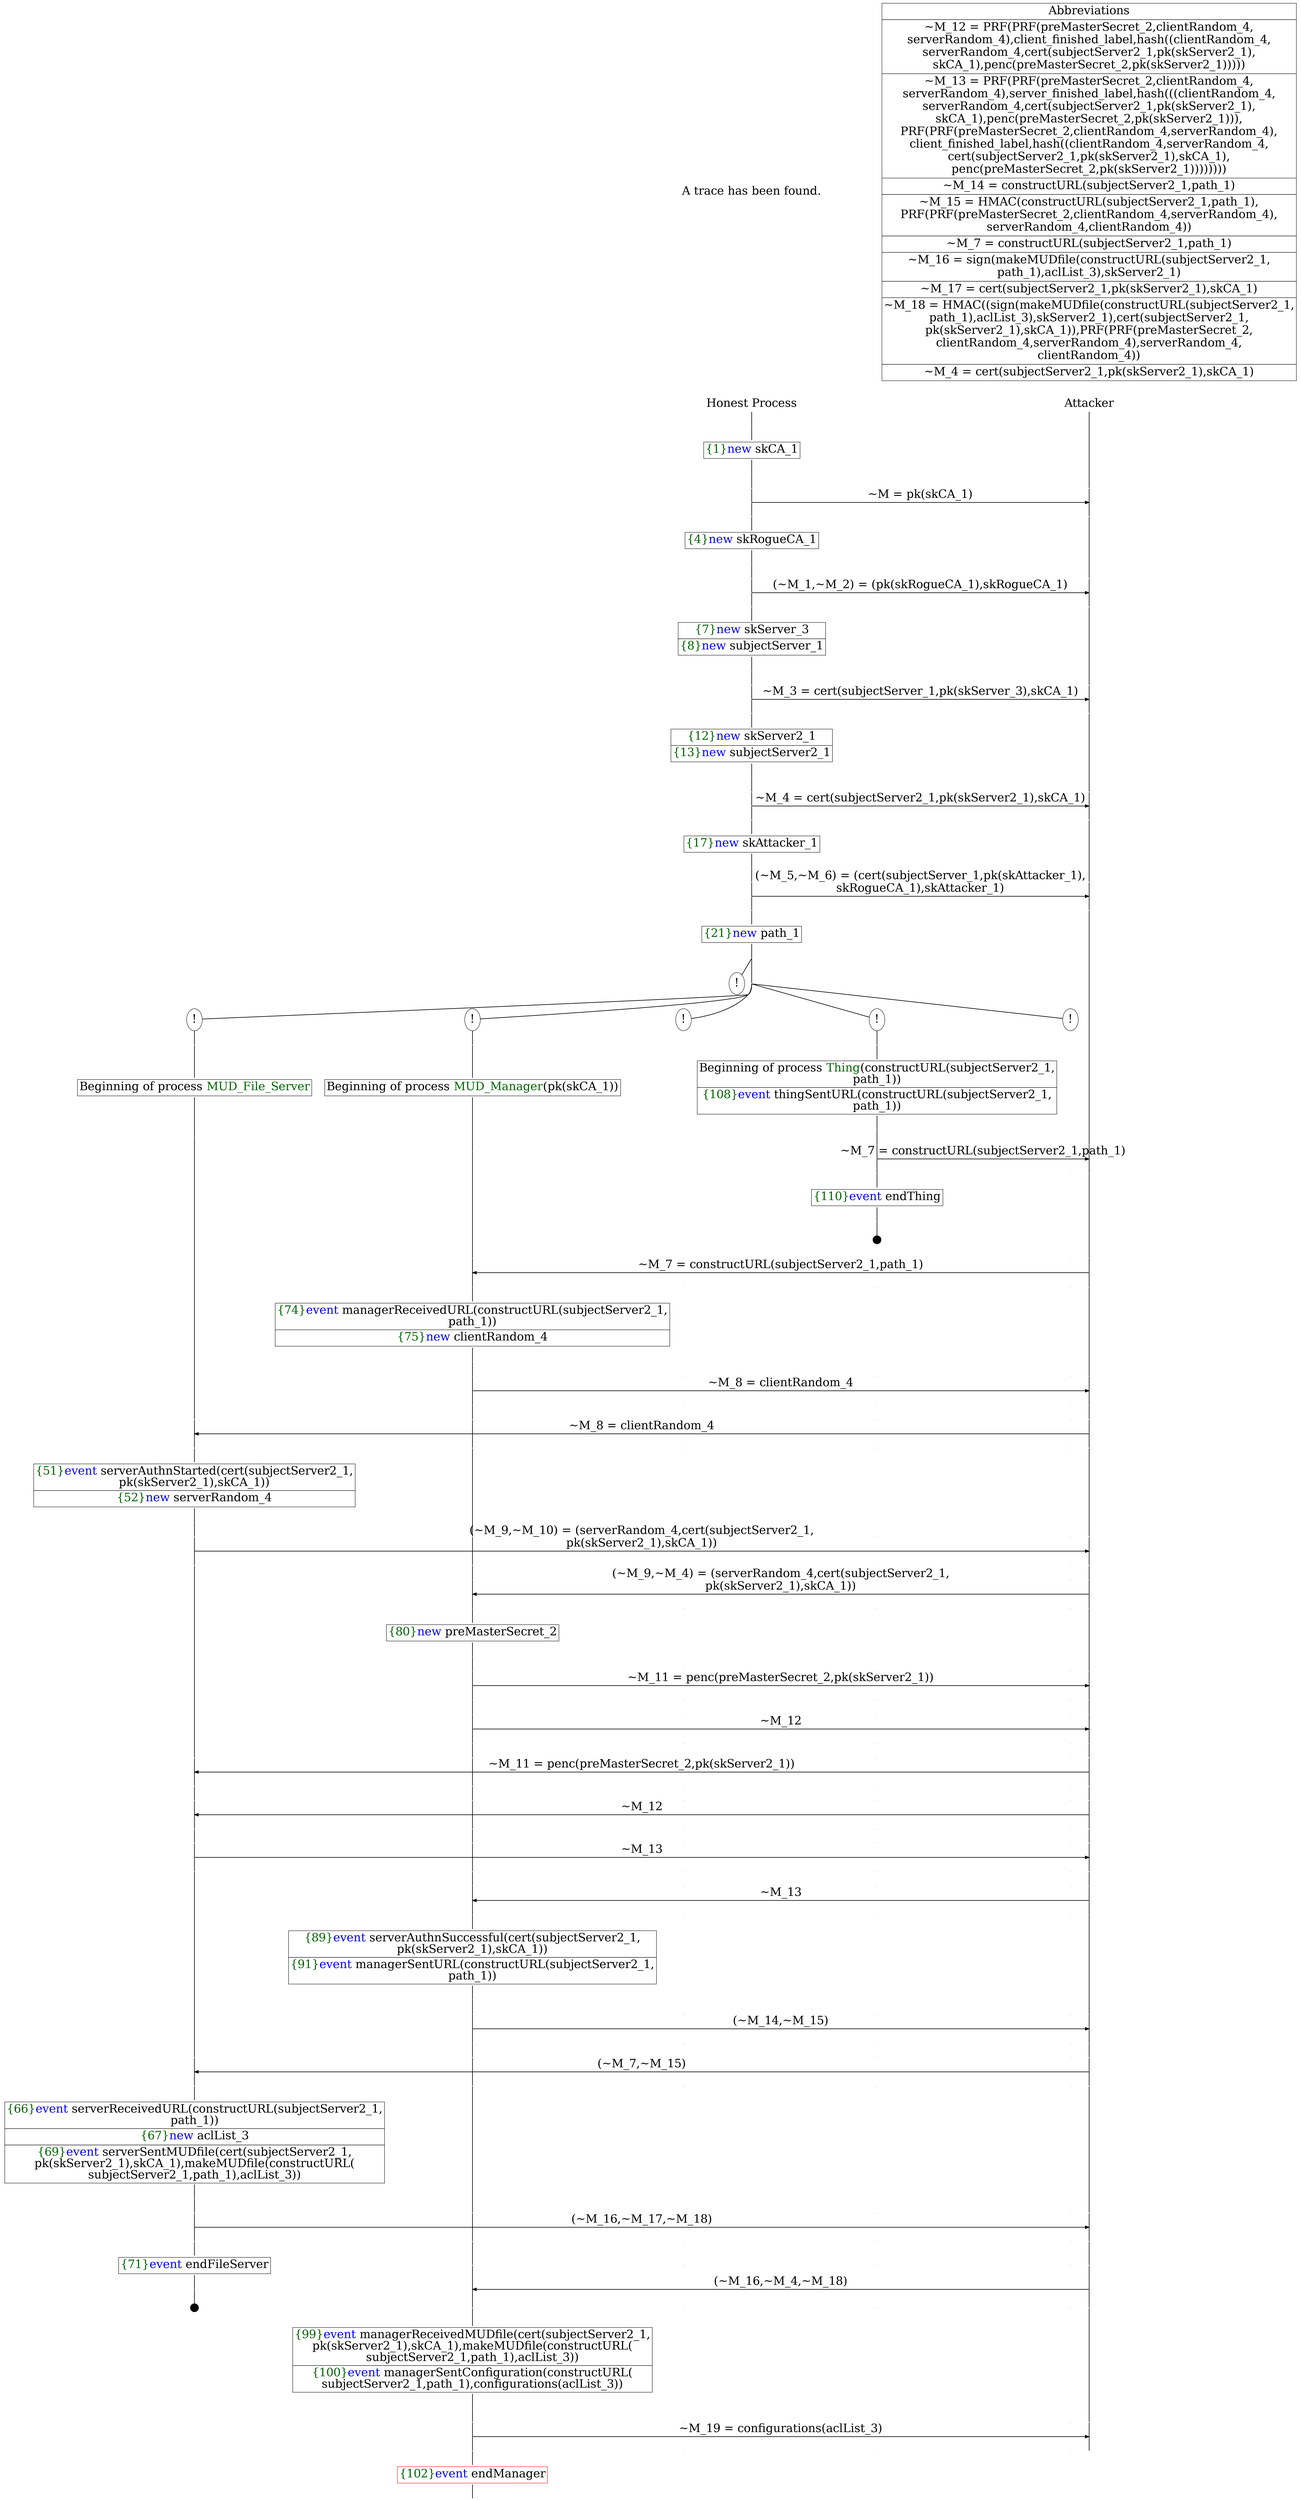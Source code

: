 digraph {
graph [ordering = out]
edge [arrowhead = none, penwidth = 1.6, fontsize = 30]
node [shape = point, width = 0, height = 0, fontsize = 30]
Trace [label = <A trace has been found.<br/>
>, shape = plaintext]
P0__0 [label = "Honest Process", shape = plaintext]
P__0 [label = "Attacker", shape = plaintext]
Trace -> P0__0 [label = "", style = invisible, weight = 100]{rank = same; P0__0 P__0}
P0__0 -> P0__1 [label = <>, weight = 100]
P0__1 -> P0__2 [label = <>, weight = 100]
P0__2 [shape = plaintext, label = <<TABLE BORDER="0" CELLBORDER="1" CELLSPACING="0" CELLPADDING="4"> <TR><TD><FONT COLOR="darkgreen">{1}</FONT><FONT COLOR="blue">new </FONT>skCA_1</TD></TR></TABLE>>]
P0__2 -> P0__3 [label = <>, weight = 100]
P0__3 -> P0__4 [label = <>, weight = 100]
P__0 -> P__1 [label = <>, weight = 100]
{rank = same; P__1 P0__4}
P0__4 -> P0__5 [label = <>, weight = 100]
P__1 -> P__2 [label = <>, weight = 100]
{rank = same; P__2 P0__5}
P0__5 -> P__2 [label = <~M = pk(skCA_1)>, arrowhead = normal]
P0__5 -> P0__6 [label = <>, weight = 100]
P__2 -> P__3 [label = <>, weight = 100]
{rank = same; P__3 P0__6}
P0__6 -> P0__7 [label = <>, weight = 100]
P0__7 [shape = plaintext, label = <<TABLE BORDER="0" CELLBORDER="1" CELLSPACING="0" CELLPADDING="4"> <TR><TD><FONT COLOR="darkgreen">{4}</FONT><FONT COLOR="blue">new </FONT>skRogueCA_1</TD></TR></TABLE>>]
P0__7 -> P0__8 [label = <>, weight = 100]
P0__8 -> P0__9 [label = <>, weight = 100]
P__3 -> P__4 [label = <>, weight = 100]
{rank = same; P__4 P0__9}
P0__9 -> P0__10 [label = <>, weight = 100]
P__4 -> P__5 [label = <>, weight = 100]
{rank = same; P__5 P0__10}
P0__10 -> P__5 [label = <(~M_1,~M_2) = (pk(skRogueCA_1),skRogueCA_1)>, arrowhead = normal]
P0__10 -> P0__11 [label = <>, weight = 100]
P__5 -> P__6 [label = <>, weight = 100]
{rank = same; P__6 P0__11}
P0__11 -> P0__12 [label = <>, weight = 100]
P0__12 [shape = plaintext, label = <<TABLE BORDER="0" CELLBORDER="1" CELLSPACING="0" CELLPADDING="4"> <TR><TD><FONT COLOR="darkgreen">{7}</FONT><FONT COLOR="blue">new </FONT>skServer_3</TD></TR><TR><TD><FONT COLOR="darkgreen">{8}</FONT><FONT COLOR="blue">new </FONT>subjectServer_1</TD></TR></TABLE>>]
P0__12 -> P0__13 [label = <>, weight = 100]
P0__13 -> P0__14 [label = <>, weight = 100]
P__6 -> P__7 [label = <>, weight = 100]
{rank = same; P__7 P0__14}
P0__14 -> P0__15 [label = <>, weight = 100]
P__7 -> P__8 [label = <>, weight = 100]
{rank = same; P__8 P0__15}
P0__15 -> P__8 [label = <~M_3 = cert(subjectServer_1,pk(skServer_3),skCA_1)>, arrowhead = normal]
P0__15 -> P0__16 [label = <>, weight = 100]
P__8 -> P__9 [label = <>, weight = 100]
{rank = same; P__9 P0__16}
P0__16 -> P0__17 [label = <>, weight = 100]
P0__17 [shape = plaintext, label = <<TABLE BORDER="0" CELLBORDER="1" CELLSPACING="0" CELLPADDING="4"> <TR><TD><FONT COLOR="darkgreen">{12}</FONT><FONT COLOR="blue">new </FONT>skServer2_1</TD></TR><TR><TD><FONT COLOR="darkgreen">{13}</FONT><FONT COLOR="blue">new </FONT>subjectServer2_1</TD></TR></TABLE>>]
P0__17 -> P0__18 [label = <>, weight = 100]
P0__18 -> P0__19 [label = <>, weight = 100]
P__9 -> P__10 [label = <>, weight = 100]
{rank = same; P__10 P0__19}
P0__19 -> P0__20 [label = <>, weight = 100]
P__10 -> P__11 [label = <>, weight = 100]
{rank = same; P__11 P0__20}
P0__20 -> P__11 [label = <~M_4 = cert(subjectServer2_1,pk(skServer2_1),skCA_1)>, arrowhead = normal]
P0__20 -> P0__21 [label = <>, weight = 100]
P__11 -> P__12 [label = <>, weight = 100]
{rank = same; P__12 P0__21}
P0__21 -> P0__22 [label = <>, weight = 100]
P0__22 [shape = plaintext, label = <<TABLE BORDER="0" CELLBORDER="1" CELLSPACING="0" CELLPADDING="4"> <TR><TD><FONT COLOR="darkgreen">{17}</FONT><FONT COLOR="blue">new </FONT>skAttacker_1</TD></TR></TABLE>>]
P0__22 -> P0__23 [label = <>, weight = 100]
P0__23 -> P0__24 [label = <>, weight = 100]
P__12 -> P__13 [label = <>, weight = 100]
{rank = same; P__13 P0__24}
P0__24 -> P0__25 [label = <>, weight = 100]
P__13 -> P__14 [label = <>, weight = 100]
{rank = same; P__14 P0__25}
P0__25 -> P__14 [label = <(~M_5,~M_6) = (cert(subjectServer_1,pk(skAttacker_1),<br/>
skRogueCA_1),skAttacker_1)>, arrowhead = normal]
P0__25 -> P0__26 [label = <>, weight = 100]
P__14 -> P__15 [label = <>, weight = 100]
{rank = same; P__15 P0__26}
P0__26 -> P0__27 [label = <>, weight = 100]
P0__27 [shape = plaintext, label = <<TABLE BORDER="0" CELLBORDER="1" CELLSPACING="0" CELLPADDING="4"> <TR><TD><FONT COLOR="darkgreen">{21}</FONT><FONT COLOR="blue">new </FONT>path_1</TD></TR></TABLE>>]
P0__27 -> P0__28 [label = <>, weight = 100]
/*RPar */
P0__28 -> P0_1__28 [label = <>]
P0__28 -> P0_0__28 [label = <>]
P0__28 [label = "", fixedsize = false, width = 0, height = 0, shape = none]
{rank = same; P0_0__28 P0_1__28}
/*RPar */
P0_0__28 -> P0_0_4__28 [label = <>]
P0_0__28 -> P0_0_3__28 [label = <>]
P0_0__28 -> P0_0_2__28 [label = <>]
P0_0__28 -> P0_0_1__28 [label = <>]
P0_0__28 -> P0_0_0__28 [label = <>]
P0_0__28 [label = "", fixedsize = false, width = 0, height = 0, shape = none]
{rank = same; P0_0_0__28 P0_0_1__28 P0_0_2__28 P0_0_3__28 P0_0_4__28}
P0_0_0__28 [label = "!", shape = ellipse]
P0_0_1__28 [label = "!", shape = ellipse]
P0_0_1_0__28 [label = "", fixedsize = false, width = 0, height = 0, shape = none]
P0_0_1__28 -> P0_0_1_0__28 [label = <>, weight = 100]
P0_0_1_0__28 -> P0_0_1_0__29 [label = <>, weight = 100]
P0_0_1_0__29 [shape = plaintext, label = <<TABLE BORDER="0" CELLBORDER="1" CELLSPACING="0" CELLPADDING="4"> <TR><TD>Beginning of process <FONT COLOR="darkgreen">Thing</FONT>(constructURL(subjectServer2_1,<br/>
path_1))</TD></TR><TR><TD><FONT COLOR="darkgreen">{108}</FONT><FONT COLOR="blue">event</FONT> thingSentURL(constructURL(subjectServer2_1,<br/>
path_1))</TD></TR></TABLE>>]
P0_0_1_0__29 -> P0_0_1_0__30 [label = <>, weight = 100]
P0_0_1_0__30 -> P0_0_1_0__31 [label = <>, weight = 100]
P0_0_0__29 [label = "", style = invisible]
P0_0_0__28 -> P0_0_0__29 [label = <>, weight = 100, style = invisible]
P__15 -> P__16 [label = <>, weight = 100]
{rank = same; P__16 P0_0_0__29 P0_0_1_0__31}
P0_0_1_0__31 -> P0_0_1_0__32 [label = <>, weight = 100]
P__16 -> P__17 [label = <>, weight = 100]
{rank = same; P__17 P0_0_1_0__32}
P0_0_1_0__32 -> P__17 [label = <~M_7 = constructURL(subjectServer2_1,path_1)>, arrowhead = normal]
P0_0_1_0__32 -> P0_0_1_0__33 [label = <>, weight = 100]
P0_0_0__30 [label = "", style = invisible]
P0_0_0__29 -> P0_0_0__30 [label = <>, weight = 100, style = invisible]
P__17 -> P__18 [label = <>, weight = 100]
{rank = same; P__18 P0_0_0__30 P0_0_1_0__33}
P0_0_1_0__33 -> P0_0_1_0__34 [label = <>, weight = 100]
P0_0_1_0__34 [shape = plaintext, label = <<TABLE BORDER="0" CELLBORDER="1" CELLSPACING="0" CELLPADDING="4"> <TR><TD><FONT COLOR="darkgreen">{110}</FONT><FONT COLOR="blue">event</FONT> endThing</TD></TR></TABLE>>]
P0_0_1_0__34 -> P0_0_1_0__35 [label = <>, weight = 100]
P0_0_1_0__36 [label = "", width = 0.3, height = 0.3]
P0_0_1_0__35 -> P0_0_1_0__36 [label = <>, weight = 100]
P0_0_2__28 [label = "!", shape = ellipse]
P0_0_3__28 [label = "!", shape = ellipse]
P0_0_3_0__28 [label = "", fixedsize = false, width = 0, height = 0, shape = none]
P0_0_3__28 -> P0_0_3_0__28 [label = <>, weight = 100]
P0_0_3_0__28 -> P0_0_3_0__29 [label = <>, weight = 100]
P0_0_3_0__29 [shape = plaintext, label = <<TABLE BORDER="0" CELLBORDER="1" CELLSPACING="0" CELLPADDING="4"> <TR><TD>Beginning of process <FONT COLOR="darkgreen">MUD_Manager</FONT>(pk(skCA_1))</TD></TR></TABLE>>]
P0_0_3_0__29 -> P0_0_3_0__30 [label = <>, weight = 100]
P0_0_4__28 [label = "!", shape = ellipse]
P0_0_4_0__28 [label = "", fixedsize = false, width = 0, height = 0, shape = none]
P0_0_4__28 -> P0_0_4_0__28 [label = <>, weight = 100]
P0_0_4_0__28 -> P0_0_4_0__29 [label = <>, weight = 100]
P0_0_4_0__29 [shape = plaintext, label = <<TABLE BORDER="0" CELLBORDER="1" CELLSPACING="0" CELLPADDING="4"> <TR><TD>Beginning of process <FONT COLOR="darkgreen">MUD_File_Server</FONT></TD></TR></TABLE>>]
P0_0_4_0__29 -> P0_0_4_0__30 [label = <>, weight = 100]
P0_1__28 [label = "!", shape = ellipse]
P0_0_3_0__30 -> P0_0_3_0__31 [label = <>, weight = 100]
P0_0_2__29 [label = "", style = invisible]
P0_0_2__28 -> P0_0_2__29 [label = <>, weight = 100, style = invisible]
P0_0_1_0__37 [label = "", style = invisible]
P0_0_1_0__36 -> P0_0_1_0__37 [label = <>, weight = 100, style = invisible]
P0_0_0__31 [label = "", style = invisible]
P0_0_0__30 -> P0_0_0__31 [label = <>, weight = 100, style = invisible]
P__18 -> P__19 [label = <>, weight = 100]
{rank = same; P__19 P0_0_0__31 P0_0_1_0__37 P0_0_2__29 P0_0_3_0__31}
P0_0_3_0__31 -> P0_0_3_0__32 [label = <>, weight = 100]
P__19 -> P__20 [label = <>, weight = 100]
{rank = same; P__20 P0_0_3_0__32}
P0_0_3_0__32 -> P__20 [label = <~M_7 = constructURL(subjectServer2_1,path_1)>, dir = back, arrowhead = normal]
P0_0_3_0__32 -> P0_0_3_0__33 [label = <>, weight = 100]
P0_0_2__30 [label = "", style = invisible]
P0_0_2__29 -> P0_0_2__30 [label = <>, weight = 100, style = invisible]
P0_0_1_0__38 [label = "", style = invisible]
P0_0_1_0__37 -> P0_0_1_0__38 [label = <>, weight = 100, style = invisible]
P0_0_0__32 [label = "", style = invisible]
P0_0_0__31 -> P0_0_0__32 [label = <>, weight = 100, style = invisible]
P__20 -> P__21 [label = <>, weight = 100]
{rank = same; P__21 P0_0_0__32 P0_0_1_0__38 P0_0_2__30 P0_0_3_0__33}
P0_0_3_0__33 -> P0_0_3_0__34 [label = <>, weight = 100]
P0_0_3_0__34 [shape = plaintext, label = <<TABLE BORDER="0" CELLBORDER="1" CELLSPACING="0" CELLPADDING="4"> <TR><TD><FONT COLOR="darkgreen">{74}</FONT><FONT COLOR="blue">event</FONT> managerReceivedURL(constructURL(subjectServer2_1,<br/>
path_1))</TD></TR><TR><TD><FONT COLOR="darkgreen">{75}</FONT><FONT COLOR="blue">new </FONT>clientRandom_4</TD></TR></TABLE>>]
P0_0_3_0__34 -> P0_0_3_0__35 [label = <>, weight = 100]
P0_0_3_0__35 -> P0_0_3_0__36 [label = <>, weight = 100]
P0_0_2__31 [label = "", style = invisible]
P0_0_2__30 -> P0_0_2__31 [label = <>, weight = 100, style = invisible]
P0_0_1_0__39 [label = "", style = invisible]
P0_0_1_0__38 -> P0_0_1_0__39 [label = <>, weight = 100, style = invisible]
P0_0_0__33 [label = "", style = invisible]
P0_0_0__32 -> P0_0_0__33 [label = <>, weight = 100, style = invisible]
P__21 -> P__22 [label = <>, weight = 100]
{rank = same; P__22 P0_0_0__33 P0_0_1_0__39 P0_0_2__31 P0_0_3_0__36}
P0_0_3_0__36 -> P0_0_3_0__37 [label = <>, weight = 100]
P__22 -> P__23 [label = <>, weight = 100]
{rank = same; P__23 P0_0_3_0__37}
P0_0_3_0__37 -> P__23 [label = <~M_8 = clientRandom_4>, arrowhead = normal]
P0_0_3_0__37 -> P0_0_3_0__38 [label = <>, weight = 100]
P0_0_2__32 [label = "", style = invisible]
P0_0_2__31 -> P0_0_2__32 [label = <>, weight = 100, style = invisible]
P0_0_1_0__40 [label = "", style = invisible]
P0_0_1_0__39 -> P0_0_1_0__40 [label = <>, weight = 100, style = invisible]
P0_0_0__34 [label = "", style = invisible]
P0_0_0__33 -> P0_0_0__34 [label = <>, weight = 100, style = invisible]
P__23 -> P__24 [label = <>, weight = 100]
{rank = same; P__24 P0_0_0__34 P0_0_1_0__40 P0_0_2__32 P0_0_3_0__38}
P0_0_4_0__30 -> P0_0_4_0__31 [label = <>, weight = 100]
P0_0_3_0__38 -> P0_0_3_0__39 [label = <>, weight = 100]
P0_0_2__33 [label = "", style = invisible]
P0_0_2__32 -> P0_0_2__33 [label = <>, weight = 100, style = invisible]
P0_0_1_0__41 [label = "", style = invisible]
P0_0_1_0__40 -> P0_0_1_0__41 [label = <>, weight = 100, style = invisible]
P0_0_0__35 [label = "", style = invisible]
P0_0_0__34 -> P0_0_0__35 [label = <>, weight = 100, style = invisible]
P__24 -> P__25 [label = <>, weight = 100]
{rank = same; P__25 P0_0_0__35 P0_0_1_0__41 P0_0_2__33 P0_0_3_0__39 P0_0_4_0__31}
P0_0_4_0__31 -> P0_0_4_0__32 [label = <>, weight = 100]
P__25 -> P__26 [label = <>, weight = 100]
{rank = same; P__26 P0_0_4_0__32}
P0_0_4_0__32 -> P__26 [label = <~M_8 = clientRandom_4>, dir = back, arrowhead = normal]
P0_0_4_0__32 -> P0_0_4_0__33 [label = <>, weight = 100]
P0_0_3_0__39 -> P0_0_3_0__40 [label = <>, weight = 100]
P0_0_2__34 [label = "", style = invisible]
P0_0_2__33 -> P0_0_2__34 [label = <>, weight = 100, style = invisible]
P0_0_1_0__42 [label = "", style = invisible]
P0_0_1_0__41 -> P0_0_1_0__42 [label = <>, weight = 100, style = invisible]
P0_0_0__36 [label = "", style = invisible]
P0_0_0__35 -> P0_0_0__36 [label = <>, weight = 100, style = invisible]
P__26 -> P__27 [label = <>, weight = 100]
{rank = same; P__27 P0_0_0__36 P0_0_1_0__42 P0_0_2__34 P0_0_3_0__40 P0_0_4_0__33}
P0_0_4_0__33 -> P0_0_4_0__34 [label = <>, weight = 100]
P0_0_4_0__34 [shape = plaintext, label = <<TABLE BORDER="0" CELLBORDER="1" CELLSPACING="0" CELLPADDING="4"> <TR><TD><FONT COLOR="darkgreen">{51}</FONT><FONT COLOR="blue">event</FONT> serverAuthnStarted(cert(subjectServer2_1,<br/>
pk(skServer2_1),skCA_1))</TD></TR><TR><TD><FONT COLOR="darkgreen">{52}</FONT><FONT COLOR="blue">new </FONT>serverRandom_4</TD></TR></TABLE>>]
P0_0_4_0__34 -> P0_0_4_0__35 [label = <>, weight = 100]
P0_0_4_0__35 -> P0_0_4_0__36 [label = <>, weight = 100]
P0_0_3_0__40 -> P0_0_3_0__41 [label = <>, weight = 100]
P0_0_2__35 [label = "", style = invisible]
P0_0_2__34 -> P0_0_2__35 [label = <>, weight = 100, style = invisible]
P0_0_1_0__43 [label = "", style = invisible]
P0_0_1_0__42 -> P0_0_1_0__43 [label = <>, weight = 100, style = invisible]
P0_0_0__37 [label = "", style = invisible]
P0_0_0__36 -> P0_0_0__37 [label = <>, weight = 100, style = invisible]
P__27 -> P__28 [label = <>, weight = 100]
{rank = same; P__28 P0_0_0__37 P0_0_1_0__43 P0_0_2__35 P0_0_3_0__41 P0_0_4_0__36}
P0_0_4_0__36 -> P0_0_4_0__37 [label = <>, weight = 100]
P__28 -> P__29 [label = <>, weight = 100]
{rank = same; P__29 P0_0_4_0__37}
P0_0_4_0__37 -> P__29 [label = <(~M_9,~M_10) = (serverRandom_4,cert(subjectServer2_1,<br/>
pk(skServer2_1),skCA_1))>, arrowhead = normal]
P0_0_4_0__37 -> P0_0_4_0__38 [label = <>, weight = 100]
P0_0_3_0__41 -> P0_0_3_0__42 [label = <>, weight = 100]
P0_0_2__36 [label = "", style = invisible]
P0_0_2__35 -> P0_0_2__36 [label = <>, weight = 100, style = invisible]
P0_0_1_0__44 [label = "", style = invisible]
P0_0_1_0__43 -> P0_0_1_0__44 [label = <>, weight = 100, style = invisible]
P0_0_0__38 [label = "", style = invisible]
P0_0_0__37 -> P0_0_0__38 [label = <>, weight = 100, style = invisible]
P__29 -> P__30 [label = <>, weight = 100]
{rank = same; P__30 P0_0_0__38 P0_0_1_0__44 P0_0_2__36 P0_0_3_0__42 P0_0_4_0__38}
P0_0_3_0__42 -> P0_0_3_0__43 [label = <>, weight = 100]
P0_0_2__37 [label = "", style = invisible]
P0_0_2__36 -> P0_0_2__37 [label = <>, weight = 100, style = invisible]
P0_0_1_0__45 [label = "", style = invisible]
P0_0_1_0__44 -> P0_0_1_0__45 [label = <>, weight = 100, style = invisible]
P0_0_0__39 [label = "", style = invisible]
P0_0_0__38 -> P0_0_0__39 [label = <>, weight = 100, style = invisible]
P__30 -> P__31 [label = <>, weight = 100]
{rank = same; P__31 P0_0_0__39 P0_0_1_0__45 P0_0_2__37 P0_0_3_0__43}
P0_0_3_0__43 -> P0_0_3_0__44 [label = <>, weight = 100]
P__31 -> P__32 [label = <>, weight = 100]
{rank = same; P__32 P0_0_3_0__44}
P0_0_3_0__44 -> P__32 [label = <(~M_9,~M_4) = (serverRandom_4,cert(subjectServer2_1,<br/>
pk(skServer2_1),skCA_1))>, dir = back, arrowhead = normal]
P0_0_3_0__44 -> P0_0_3_0__45 [label = <>, weight = 100]
P0_0_2__38 [label = "", style = invisible]
P0_0_2__37 -> P0_0_2__38 [label = <>, weight = 100, style = invisible]
P0_0_1_0__46 [label = "", style = invisible]
P0_0_1_0__45 -> P0_0_1_0__46 [label = <>, weight = 100, style = invisible]
P0_0_0__40 [label = "", style = invisible]
P0_0_0__39 -> P0_0_0__40 [label = <>, weight = 100, style = invisible]
P__32 -> P__33 [label = <>, weight = 100]
{rank = same; P__33 P0_0_0__40 P0_0_1_0__46 P0_0_2__38 P0_0_3_0__45}
P0_0_3_0__45 -> P0_0_3_0__46 [label = <>, weight = 100]
P0_0_3_0__46 [shape = plaintext, label = <<TABLE BORDER="0" CELLBORDER="1" CELLSPACING="0" CELLPADDING="4"> <TR><TD><FONT COLOR="darkgreen">{80}</FONT><FONT COLOR="blue">new </FONT>preMasterSecret_2</TD></TR></TABLE>>]
P0_0_3_0__46 -> P0_0_3_0__47 [label = <>, weight = 100]
P0_0_3_0__47 -> P0_0_3_0__48 [label = <>, weight = 100]
P0_0_2__39 [label = "", style = invisible]
P0_0_2__38 -> P0_0_2__39 [label = <>, weight = 100, style = invisible]
P0_0_1_0__47 [label = "", style = invisible]
P0_0_1_0__46 -> P0_0_1_0__47 [label = <>, weight = 100, style = invisible]
P0_0_0__41 [label = "", style = invisible]
P0_0_0__40 -> P0_0_0__41 [label = <>, weight = 100, style = invisible]
P__33 -> P__34 [label = <>, weight = 100]
{rank = same; P__34 P0_0_0__41 P0_0_1_0__47 P0_0_2__39 P0_0_3_0__48}
P0_0_3_0__48 -> P0_0_3_0__49 [label = <>, weight = 100]
P__34 -> P__35 [label = <>, weight = 100]
{rank = same; P__35 P0_0_3_0__49}
P0_0_3_0__49 -> P__35 [label = <~M_11 = penc(preMasterSecret_2,pk(skServer2_1))>, arrowhead = normal]
P0_0_3_0__49 -> P0_0_3_0__50 [label = <>, weight = 100]
P0_0_2__40 [label = "", style = invisible]
P0_0_2__39 -> P0_0_2__40 [label = <>, weight = 100, style = invisible]
P0_0_1_0__48 [label = "", style = invisible]
P0_0_1_0__47 -> P0_0_1_0__48 [label = <>, weight = 100, style = invisible]
P0_0_0__42 [label = "", style = invisible]
P0_0_0__41 -> P0_0_0__42 [label = <>, weight = 100, style = invisible]
P__35 -> P__36 [label = <>, weight = 100]
{rank = same; P__36 P0_0_0__42 P0_0_1_0__48 P0_0_2__40 P0_0_3_0__50}
P0_0_3_0__50 -> P0_0_3_0__51 [label = <>, weight = 100]
P0_0_2__41 [label = "", style = invisible]
P0_0_2__40 -> P0_0_2__41 [label = <>, weight = 100, style = invisible]
P0_0_1_0__49 [label = "", style = invisible]
P0_0_1_0__48 -> P0_0_1_0__49 [label = <>, weight = 100, style = invisible]
P0_0_0__43 [label = "", style = invisible]
P0_0_0__42 -> P0_0_0__43 [label = <>, weight = 100, style = invisible]
P__36 -> P__37 [label = <>, weight = 100]
{rank = same; P__37 P0_0_0__43 P0_0_1_0__49 P0_0_2__41 P0_0_3_0__51}
P0_0_3_0__51 -> P0_0_3_0__52 [label = <>, weight = 100]
P__37 -> P__38 [label = <>, weight = 100]
{rank = same; P__38 P0_0_3_0__52}
P0_0_3_0__52 -> P__38 [label = <~M_12>, arrowhead = normal]
P0_0_3_0__52 -> P0_0_3_0__53 [label = <>, weight = 100]
P0_0_2__42 [label = "", style = invisible]
P0_0_2__41 -> P0_0_2__42 [label = <>, weight = 100, style = invisible]
P0_0_1_0__50 [label = "", style = invisible]
P0_0_1_0__49 -> P0_0_1_0__50 [label = <>, weight = 100, style = invisible]
P0_0_0__44 [label = "", style = invisible]
P0_0_0__43 -> P0_0_0__44 [label = <>, weight = 100, style = invisible]
P__38 -> P__39 [label = <>, weight = 100]
{rank = same; P__39 P0_0_0__44 P0_0_1_0__50 P0_0_2__42 P0_0_3_0__53}
P0_0_4_0__38 -> P0_0_4_0__39 [label = <>, weight = 100]
P0_0_3_0__53 -> P0_0_3_0__54 [label = <>, weight = 100]
P0_0_2__43 [label = "", style = invisible]
P0_0_2__42 -> P0_0_2__43 [label = <>, weight = 100, style = invisible]
P0_0_1_0__51 [label = "", style = invisible]
P0_0_1_0__50 -> P0_0_1_0__51 [label = <>, weight = 100, style = invisible]
P0_0_0__45 [label = "", style = invisible]
P0_0_0__44 -> P0_0_0__45 [label = <>, weight = 100, style = invisible]
P__39 -> P__40 [label = <>, weight = 100]
{rank = same; P__40 P0_0_0__45 P0_0_1_0__51 P0_0_2__43 P0_0_3_0__54 P0_0_4_0__39}
P0_0_4_0__39 -> P0_0_4_0__40 [label = <>, weight = 100]
P__40 -> P__41 [label = <>, weight = 100]
{rank = same; P__41 P0_0_4_0__40}
P0_0_4_0__40 -> P__41 [label = <~M_11 = penc(preMasterSecret_2,pk(skServer2_1))>, dir = back, arrowhead = normal]
P0_0_4_0__40 -> P0_0_4_0__41 [label = <>, weight = 100]
P0_0_3_0__54 -> P0_0_3_0__55 [label = <>, weight = 100]
P0_0_2__44 [label = "", style = invisible]
P0_0_2__43 -> P0_0_2__44 [label = <>, weight = 100, style = invisible]
P0_0_1_0__52 [label = "", style = invisible]
P0_0_1_0__51 -> P0_0_1_0__52 [label = <>, weight = 100, style = invisible]
P0_0_0__46 [label = "", style = invisible]
P0_0_0__45 -> P0_0_0__46 [label = <>, weight = 100, style = invisible]
P__41 -> P__42 [label = <>, weight = 100]
{rank = same; P__42 P0_0_0__46 P0_0_1_0__52 P0_0_2__44 P0_0_3_0__55 P0_0_4_0__41}
P0_0_4_0__41 -> P0_0_4_0__42 [label = <>, weight = 100]
P0_0_3_0__55 -> P0_0_3_0__56 [label = <>, weight = 100]
P0_0_2__45 [label = "", style = invisible]
P0_0_2__44 -> P0_0_2__45 [label = <>, weight = 100, style = invisible]
P0_0_1_0__53 [label = "", style = invisible]
P0_0_1_0__52 -> P0_0_1_0__53 [label = <>, weight = 100, style = invisible]
P0_0_0__47 [label = "", style = invisible]
P0_0_0__46 -> P0_0_0__47 [label = <>, weight = 100, style = invisible]
P__42 -> P__43 [label = <>, weight = 100]
{rank = same; P__43 P0_0_0__47 P0_0_1_0__53 P0_0_2__45 P0_0_3_0__56 P0_0_4_0__42}
P0_0_4_0__42 -> P0_0_4_0__43 [label = <>, weight = 100]
P__43 -> P__44 [label = <>, weight = 100]
{rank = same; P__44 P0_0_4_0__43}
P0_0_4_0__43 -> P__44 [label = <~M_12>, dir = back, arrowhead = normal]
P0_0_4_0__43 -> P0_0_4_0__44 [label = <>, weight = 100]
P0_0_3_0__56 -> P0_0_3_0__57 [label = <>, weight = 100]
P0_0_2__46 [label = "", style = invisible]
P0_0_2__45 -> P0_0_2__46 [label = <>, weight = 100, style = invisible]
P0_0_1_0__54 [label = "", style = invisible]
P0_0_1_0__53 -> P0_0_1_0__54 [label = <>, weight = 100, style = invisible]
P0_0_0__48 [label = "", style = invisible]
P0_0_0__47 -> P0_0_0__48 [label = <>, weight = 100, style = invisible]
P__44 -> P__45 [label = <>, weight = 100]
{rank = same; P__45 P0_0_0__48 P0_0_1_0__54 P0_0_2__46 P0_0_3_0__57 P0_0_4_0__44}
P0_0_4_0__44 -> P0_0_4_0__45 [label = <>, weight = 100]
P0_0_3_0__57 -> P0_0_3_0__58 [label = <>, weight = 100]
P0_0_2__47 [label = "", style = invisible]
P0_0_2__46 -> P0_0_2__47 [label = <>, weight = 100, style = invisible]
P0_0_1_0__55 [label = "", style = invisible]
P0_0_1_0__54 -> P0_0_1_0__55 [label = <>, weight = 100, style = invisible]
P0_0_0__49 [label = "", style = invisible]
P0_0_0__48 -> P0_0_0__49 [label = <>, weight = 100, style = invisible]
P__45 -> P__46 [label = <>, weight = 100]
{rank = same; P__46 P0_0_0__49 P0_0_1_0__55 P0_0_2__47 P0_0_3_0__58 P0_0_4_0__45}
P0_0_4_0__45 -> P0_0_4_0__46 [label = <>, weight = 100]
P__46 -> P__47 [label = <>, weight = 100]
{rank = same; P__47 P0_0_4_0__46}
P0_0_4_0__46 -> P__47 [label = <~M_13>, arrowhead = normal]
P0_0_4_0__46 -> P0_0_4_0__47 [label = <>, weight = 100]
P0_0_3_0__58 -> P0_0_3_0__59 [label = <>, weight = 100]
P0_0_2__48 [label = "", style = invisible]
P0_0_2__47 -> P0_0_2__48 [label = <>, weight = 100, style = invisible]
P0_0_1_0__56 [label = "", style = invisible]
P0_0_1_0__55 -> P0_0_1_0__56 [label = <>, weight = 100, style = invisible]
P0_0_0__50 [label = "", style = invisible]
P0_0_0__49 -> P0_0_0__50 [label = <>, weight = 100, style = invisible]
P__47 -> P__48 [label = <>, weight = 100]
{rank = same; P__48 P0_0_0__50 P0_0_1_0__56 P0_0_2__48 P0_0_3_0__59 P0_0_4_0__47}
P0_0_3_0__59 -> P0_0_3_0__60 [label = <>, weight = 100]
P0_0_2__49 [label = "", style = invisible]
P0_0_2__48 -> P0_0_2__49 [label = <>, weight = 100, style = invisible]
P0_0_1_0__57 [label = "", style = invisible]
P0_0_1_0__56 -> P0_0_1_0__57 [label = <>, weight = 100, style = invisible]
P0_0_0__51 [label = "", style = invisible]
P0_0_0__50 -> P0_0_0__51 [label = <>, weight = 100, style = invisible]
P__48 -> P__49 [label = <>, weight = 100]
{rank = same; P__49 P0_0_0__51 P0_0_1_0__57 P0_0_2__49 P0_0_3_0__60}
P0_0_3_0__60 -> P0_0_3_0__61 [label = <>, weight = 100]
P__49 -> P__50 [label = <>, weight = 100]
{rank = same; P__50 P0_0_3_0__61}
P0_0_3_0__61 -> P__50 [label = <~M_13>, dir = back, arrowhead = normal]
P0_0_3_0__61 -> P0_0_3_0__62 [label = <>, weight = 100]
P0_0_2__50 [label = "", style = invisible]
P0_0_2__49 -> P0_0_2__50 [label = <>, weight = 100, style = invisible]
P0_0_1_0__58 [label = "", style = invisible]
P0_0_1_0__57 -> P0_0_1_0__58 [label = <>, weight = 100, style = invisible]
P0_0_0__52 [label = "", style = invisible]
P0_0_0__51 -> P0_0_0__52 [label = <>, weight = 100, style = invisible]
P__50 -> P__51 [label = <>, weight = 100]
{rank = same; P__51 P0_0_0__52 P0_0_1_0__58 P0_0_2__50 P0_0_3_0__62}
P0_0_3_0__62 -> P0_0_3_0__63 [label = <>, weight = 100]
P0_0_3_0__63 [shape = plaintext, label = <<TABLE BORDER="0" CELLBORDER="1" CELLSPACING="0" CELLPADDING="4"> <TR><TD><FONT COLOR="darkgreen">{89}</FONT><FONT COLOR="blue">event</FONT> serverAuthnSuccessful(cert(subjectServer2_1,<br/>
pk(skServer2_1),skCA_1))</TD></TR><TR><TD><FONT COLOR="darkgreen">{91}</FONT><FONT COLOR="blue">event</FONT> managerSentURL(constructURL(subjectServer2_1,<br/>
path_1))</TD></TR></TABLE>>]
P0_0_3_0__63 -> P0_0_3_0__64 [label = <>, weight = 100]
P0_0_3_0__64 -> P0_0_3_0__65 [label = <>, weight = 100]
P0_0_2__51 [label = "", style = invisible]
P0_0_2__50 -> P0_0_2__51 [label = <>, weight = 100, style = invisible]
P0_0_1_0__59 [label = "", style = invisible]
P0_0_1_0__58 -> P0_0_1_0__59 [label = <>, weight = 100, style = invisible]
P0_0_0__53 [label = "", style = invisible]
P0_0_0__52 -> P0_0_0__53 [label = <>, weight = 100, style = invisible]
P__51 -> P__52 [label = <>, weight = 100]
{rank = same; P__52 P0_0_0__53 P0_0_1_0__59 P0_0_2__51 P0_0_3_0__65}
P0_0_3_0__65 -> P0_0_3_0__66 [label = <>, weight = 100]
P__52 -> P__53 [label = <>, weight = 100]
{rank = same; P__53 P0_0_3_0__66}
P0_0_3_0__66 -> P__53 [label = <(~M_14,~M_15)>, arrowhead = normal]
P0_0_3_0__66 -> P0_0_3_0__67 [label = <>, weight = 100]
P0_0_2__52 [label = "", style = invisible]
P0_0_2__51 -> P0_0_2__52 [label = <>, weight = 100, style = invisible]
P0_0_1_0__60 [label = "", style = invisible]
P0_0_1_0__59 -> P0_0_1_0__60 [label = <>, weight = 100, style = invisible]
P0_0_0__54 [label = "", style = invisible]
P0_0_0__53 -> P0_0_0__54 [label = <>, weight = 100, style = invisible]
P__53 -> P__54 [label = <>, weight = 100]
{rank = same; P__54 P0_0_0__54 P0_0_1_0__60 P0_0_2__52 P0_0_3_0__67}
P0_0_4_0__47 -> P0_0_4_0__48 [label = <>, weight = 100]
P0_0_3_0__67 -> P0_0_3_0__68 [label = <>, weight = 100]
P0_0_2__53 [label = "", style = invisible]
P0_0_2__52 -> P0_0_2__53 [label = <>, weight = 100, style = invisible]
P0_0_1_0__61 [label = "", style = invisible]
P0_0_1_0__60 -> P0_0_1_0__61 [label = <>, weight = 100, style = invisible]
P0_0_0__55 [label = "", style = invisible]
P0_0_0__54 -> P0_0_0__55 [label = <>, weight = 100, style = invisible]
P__54 -> P__55 [label = <>, weight = 100]
{rank = same; P__55 P0_0_0__55 P0_0_1_0__61 P0_0_2__53 P0_0_3_0__68 P0_0_4_0__48}
P0_0_4_0__48 -> P0_0_4_0__49 [label = <>, weight = 100]
P__55 -> P__56 [label = <>, weight = 100]
{rank = same; P__56 P0_0_4_0__49}
P0_0_4_0__49 -> P__56 [label = <(~M_7,~M_15)>, dir = back, arrowhead = normal]
P0_0_4_0__49 -> P0_0_4_0__50 [label = <>, weight = 100]
P0_0_3_0__68 -> P0_0_3_0__69 [label = <>, weight = 100]
P0_0_2__54 [label = "", style = invisible]
P0_0_2__53 -> P0_0_2__54 [label = <>, weight = 100, style = invisible]
P0_0_1_0__62 [label = "", style = invisible]
P0_0_1_0__61 -> P0_0_1_0__62 [label = <>, weight = 100, style = invisible]
P0_0_0__56 [label = "", style = invisible]
P0_0_0__55 -> P0_0_0__56 [label = <>, weight = 100, style = invisible]
P__56 -> P__57 [label = <>, weight = 100]
{rank = same; P__57 P0_0_0__56 P0_0_1_0__62 P0_0_2__54 P0_0_3_0__69 P0_0_4_0__50}
P0_0_4_0__50 -> P0_0_4_0__51 [label = <>, weight = 100]
P0_0_4_0__51 [shape = plaintext, label = <<TABLE BORDER="0" CELLBORDER="1" CELLSPACING="0" CELLPADDING="4"> <TR><TD><FONT COLOR="darkgreen">{66}</FONT><FONT COLOR="blue">event</FONT> serverReceivedURL(constructURL(subjectServer2_1,<br/>
path_1))</TD></TR><TR><TD><FONT COLOR="darkgreen">{67}</FONT><FONT COLOR="blue">new </FONT>aclList_3</TD></TR><TR><TD><FONT COLOR="darkgreen">{69}</FONT><FONT COLOR="blue">event</FONT> serverSentMUDfile(cert(subjectServer2_1,<br/>
pk(skServer2_1),skCA_1),makeMUDfile(constructURL(<br/>
subjectServer2_1,path_1),aclList_3))</TD></TR></TABLE>>]
P0_0_4_0__51 -> P0_0_4_0__52 [label = <>, weight = 100]
P0_0_4_0__52 -> P0_0_4_0__53 [label = <>, weight = 100]
P0_0_3_0__69 -> P0_0_3_0__70 [label = <>, weight = 100]
P0_0_2__55 [label = "", style = invisible]
P0_0_2__54 -> P0_0_2__55 [label = <>, weight = 100, style = invisible]
P0_0_1_0__63 [label = "", style = invisible]
P0_0_1_0__62 -> P0_0_1_0__63 [label = <>, weight = 100, style = invisible]
P0_0_0__57 [label = "", style = invisible]
P0_0_0__56 -> P0_0_0__57 [label = <>, weight = 100, style = invisible]
P__57 -> P__58 [label = <>, weight = 100]
{rank = same; P__58 P0_0_0__57 P0_0_1_0__63 P0_0_2__55 P0_0_3_0__70 P0_0_4_0__53}
P0_0_4_0__53 -> P0_0_4_0__54 [label = <>, weight = 100]
P__58 -> P__59 [label = <>, weight = 100]
{rank = same; P__59 P0_0_4_0__54}
P0_0_4_0__54 -> P__59 [label = <(~M_16,~M_17,~M_18)>, arrowhead = normal]
P0_0_4_0__54 -> P0_0_4_0__55 [label = <>, weight = 100]
P0_0_3_0__70 -> P0_0_3_0__71 [label = <>, weight = 100]
P0_0_2__56 [label = "", style = invisible]
P0_0_2__55 -> P0_0_2__56 [label = <>, weight = 100, style = invisible]
P0_0_1_0__64 [label = "", style = invisible]
P0_0_1_0__63 -> P0_0_1_0__64 [label = <>, weight = 100, style = invisible]
P0_0_0__58 [label = "", style = invisible]
P0_0_0__57 -> P0_0_0__58 [label = <>, weight = 100, style = invisible]
P__59 -> P__60 [label = <>, weight = 100]
{rank = same; P__60 P0_0_0__58 P0_0_1_0__64 P0_0_2__56 P0_0_3_0__71 P0_0_4_0__55}
P0_0_4_0__55 -> P0_0_4_0__56 [label = <>, weight = 100]
P0_0_4_0__56 [shape = plaintext, label = <<TABLE BORDER="0" CELLBORDER="1" CELLSPACING="0" CELLPADDING="4"> <TR><TD><FONT COLOR="darkgreen">{71}</FONT><FONT COLOR="blue">event</FONT> endFileServer</TD></TR></TABLE>>]
P0_0_4_0__56 -> P0_0_4_0__57 [label = <>, weight = 100]
P0_0_4_0__58 [label = "", width = 0.3, height = 0.3]
P0_0_4_0__57 -> P0_0_4_0__58 [label = <>, weight = 100]
P0_0_3_0__71 -> P0_0_3_0__72 [label = <>, weight = 100]
P0_0_2__57 [label = "", style = invisible]
P0_0_2__56 -> P0_0_2__57 [label = <>, weight = 100, style = invisible]
P0_0_1_0__65 [label = "", style = invisible]
P0_0_1_0__64 -> P0_0_1_0__65 [label = <>, weight = 100, style = invisible]
P0_0_0__59 [label = "", style = invisible]
P0_0_0__58 -> P0_0_0__59 [label = <>, weight = 100, style = invisible]
P__60 -> P__61 [label = <>, weight = 100]
{rank = same; P__61 P0_0_0__59 P0_0_1_0__65 P0_0_2__57 P0_0_3_0__72}
P0_0_3_0__72 -> P0_0_3_0__73 [label = <>, weight = 100]
P__61 -> P__62 [label = <>, weight = 100]
{rank = same; P__62 P0_0_3_0__73}
P0_0_3_0__73 -> P__62 [label = <(~M_16,~M_4,~M_18)>, dir = back, arrowhead = normal]
P0_0_3_0__73 -> P0_0_3_0__74 [label = <>, weight = 100]
P0_0_2__58 [label = "", style = invisible]
P0_0_2__57 -> P0_0_2__58 [label = <>, weight = 100, style = invisible]
P0_0_1_0__66 [label = "", style = invisible]
P0_0_1_0__65 -> P0_0_1_0__66 [label = <>, weight = 100, style = invisible]
P0_0_0__60 [label = "", style = invisible]
P0_0_0__59 -> P0_0_0__60 [label = <>, weight = 100, style = invisible]
P__62 -> P__63 [label = <>, weight = 100]
{rank = same; P__63 P0_0_0__60 P0_0_1_0__66 P0_0_2__58 P0_0_3_0__74}
P0_0_3_0__74 -> P0_0_3_0__75 [label = <>, weight = 100]
P0_0_3_0__75 [shape = plaintext, label = <<TABLE BORDER="0" CELLBORDER="1" CELLSPACING="0" CELLPADDING="4"> <TR><TD><FONT COLOR="darkgreen">{99}</FONT><FONT COLOR="blue">event</FONT> managerReceivedMUDfile(cert(subjectServer2_1,<br/>
pk(skServer2_1),skCA_1),makeMUDfile(constructURL(<br/>
subjectServer2_1,path_1),aclList_3))</TD></TR><TR><TD><FONT COLOR="darkgreen">{100}</FONT><FONT COLOR="blue">event</FONT> managerSentConfiguration(constructURL(<br/>
subjectServer2_1,path_1),configurations(aclList_3))<br/>
</TD></TR></TABLE>>]
P0_0_3_0__75 -> P0_0_3_0__76 [label = <>, weight = 100]
P0_0_3_0__76 -> P0_0_3_0__77 [label = <>, weight = 100]
P0_0_2__59 [label = "", style = invisible]
P0_0_2__58 -> P0_0_2__59 [label = <>, weight = 100, style = invisible]
P0_0_1_0__67 [label = "", style = invisible]
P0_0_1_0__66 -> P0_0_1_0__67 [label = <>, weight = 100, style = invisible]
P0_0_0__61 [label = "", style = invisible]
P0_0_0__60 -> P0_0_0__61 [label = <>, weight = 100, style = invisible]
P__63 -> P__64 [label = <>, weight = 100]
{rank = same; P__64 P0_0_0__61 P0_0_1_0__67 P0_0_2__59 P0_0_3_0__77}
P0_0_3_0__77 -> P0_0_3_0__78 [label = <>, weight = 100]
P__64 -> P__65 [label = <>, weight = 100]
{rank = same; P__65 P0_0_3_0__78}
P0_0_3_0__78 -> P__65 [label = <~M_19 = configurations(aclList_3)>, arrowhead = normal]
P0_0_3_0__78 -> P0_0_3_0__79 [label = <>, weight = 100]
P0_0_2__60 [label = "", style = invisible]
P0_0_2__59 -> P0_0_2__60 [label = <>, weight = 100, style = invisible]
P0_0_1_0__68 [label = "", style = invisible]
P0_0_1_0__67 -> P0_0_1_0__68 [label = <>, weight = 100, style = invisible]
P0_0_0__62 [label = "", style = invisible]
P0_0_0__61 -> P0_0_0__62 [label = <>, weight = 100, style = invisible]
P__65 -> P__66 [label = <>, weight = 100]
{rank = same; P__66 P0_0_0__62 P0_0_1_0__68 P0_0_2__60 P0_0_3_0__79}
P0_0_3_0__79 -> P0_0_3_0__80 [label = <>, weight = 100]
P0_0_3_0__80 [color = red, shape = plaintext, label = <<TABLE BORDER="0" CELLBORDER="1" CELLSPACING="0" CELLPADDING="4"> <TR><TD><FONT COLOR="darkgreen">{102}</FONT><FONT COLOR="blue">event</FONT> endManager</TD></TR></TABLE>>]
P0_0_3_0__80 -> P0_0_3_0__81 [label = <>, weight = 100]
Abbrev [shape = plaintext, label = <<TABLE BORDER="0" CELLBORDER="1" CELLSPACING="0" CELLPADDING="4"><TR> <TD> Abbreviations </TD></TR><TR><TD>~M_12 = PRF(PRF(preMasterSecret_2,clientRandom_4,<br/>
serverRandom_4),client_finished_label,hash((clientRandom_4,<br/>
serverRandom_4,cert(subjectServer2_1,pk(skServer2_1),<br/>
skCA_1),penc(preMasterSecret_2,pk(skServer2_1)))))</TD></TR><TR><TD>~M_13 = PRF(PRF(preMasterSecret_2,clientRandom_4,<br/>
serverRandom_4),server_finished_label,hash(((clientRandom_4,<br/>
serverRandom_4,cert(subjectServer2_1,pk(skServer2_1),<br/>
skCA_1),penc(preMasterSecret_2,pk(skServer2_1))),<br/>
PRF(PRF(preMasterSecret_2,clientRandom_4,serverRandom_4),<br/>
client_finished_label,hash((clientRandom_4,serverRandom_4,<br/>
cert(subjectServer2_1,pk(skServer2_1),skCA_1),<br/>
penc(preMasterSecret_2,pk(skServer2_1))))))))</TD></TR><TR><TD>~M_14 = constructURL(subjectServer2_1,path_1)</TD></TR><TR><TD>~M_15 = HMAC(constructURL(subjectServer2_1,path_1),<br/>
PRF(PRF(preMasterSecret_2,clientRandom_4,serverRandom_4),<br/>
serverRandom_4,clientRandom_4))</TD></TR><TR><TD>~M_7 = constructURL(subjectServer2_1,path_1)</TD></TR><TR><TD>~M_16 = sign(makeMUDfile(constructURL(subjectServer2_1,<br/>
path_1),aclList_3),skServer2_1)</TD></TR><TR><TD>~M_17 = cert(subjectServer2_1,pk(skServer2_1),skCA_1)</TD></TR><TR><TD>~M_18 = HMAC((sign(makeMUDfile(constructURL(subjectServer2_1,<br/>
path_1),aclList_3),skServer2_1),cert(subjectServer2_1,<br/>
pk(skServer2_1),skCA_1)),PRF(PRF(preMasterSecret_2,<br/>
clientRandom_4,serverRandom_4),serverRandom_4,<br/>
clientRandom_4))</TD></TR><TR><TD>~M_4 = cert(subjectServer2_1,pk(skServer2_1),skCA_1)</TD></TR></TABLE>>]Abbrev -> P__0 [style = invisible, weight =100]}